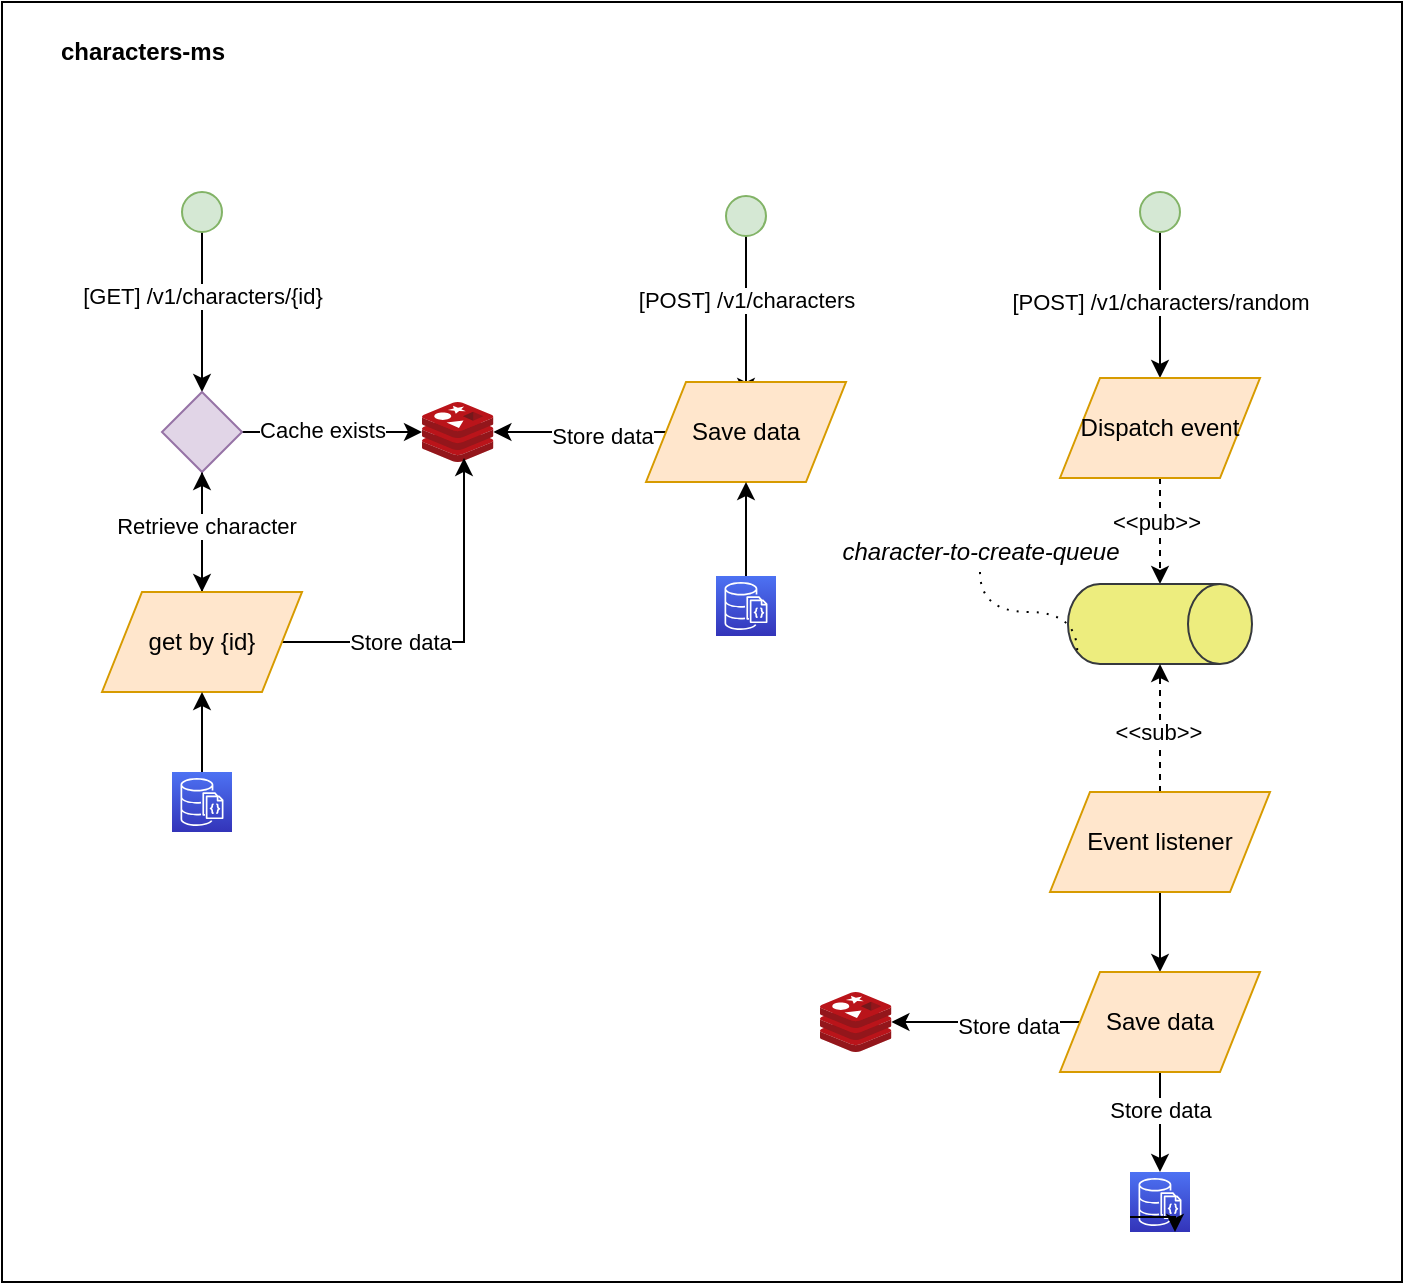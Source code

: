 <mxfile version="14.5.1" type="device"><diagram id="KNGHb32XsI2gYZQYKJpA" name="Page-1"><mxGraphModel dx="946" dy="672" grid="1" gridSize="10" guides="1" tooltips="1" connect="1" arrows="1" fold="1" page="1" pageScale="1" pageWidth="850" pageHeight="1100" math="0" shadow="0"><root><mxCell id="0"/><mxCell id="1" parent="0"/><mxCell id="RUAutlWthCLGAEvMfcp8-6" value="" style="rounded=0;whiteSpace=wrap;html=1;" vertex="1" parent="1"><mxGeometry x="110" y="125" width="700" height="640" as="geometry"/></mxCell><mxCell id="RUAutlWthCLGAEvMfcp8-8" value="" style="edgeStyle=orthogonalEdgeStyle;rounded=0;orthogonalLoop=1;jettySize=auto;html=1;" edge="1" parent="1" source="RUAutlWthCLGAEvMfcp8-4" target="RUAutlWthCLGAEvMfcp8-7"><mxGeometry relative="1" as="geometry"/></mxCell><mxCell id="RUAutlWthCLGAEvMfcp8-13" value="[GET] /v1/characters/{id}" style="edgeLabel;html=1;align=center;verticalAlign=middle;resizable=0;points=[];" vertex="1" connectable="0" parent="RUAutlWthCLGAEvMfcp8-8"><mxGeometry x="-0.2" relative="1" as="geometry"><mxPoint as="offset"/></mxGeometry></mxCell><mxCell id="RUAutlWthCLGAEvMfcp8-4" value="" style="ellipse;whiteSpace=wrap;html=1;aspect=fixed;fillColor=#d5e8d4;strokeColor=#82b366;" vertex="1" parent="1"><mxGeometry x="200" y="220" width="20" height="20" as="geometry"/></mxCell><mxCell id="RUAutlWthCLGAEvMfcp8-11" value="" style="edgeStyle=orthogonalEdgeStyle;rounded=0;orthogonalLoop=1;jettySize=auto;html=1;" edge="1" parent="1" source="RUAutlWthCLGAEvMfcp8-7" target="RUAutlWthCLGAEvMfcp8-10"><mxGeometry relative="1" as="geometry"/></mxCell><mxCell id="RUAutlWthCLGAEvMfcp8-12" value="Cache exists" style="edgeLabel;html=1;align=center;verticalAlign=middle;resizable=0;points=[];" vertex="1" connectable="0" parent="RUAutlWthCLGAEvMfcp8-11"><mxGeometry x="-0.114" y="1" relative="1" as="geometry"><mxPoint as="offset"/></mxGeometry></mxCell><mxCell id="RUAutlWthCLGAEvMfcp8-17" value="" style="edgeStyle=orthogonalEdgeStyle;rounded=0;orthogonalLoop=1;jettySize=auto;html=1;" edge="1" parent="1" source="RUAutlWthCLGAEvMfcp8-7" target="RUAutlWthCLGAEvMfcp8-15"><mxGeometry relative="1" as="geometry"/></mxCell><mxCell id="RUAutlWthCLGAEvMfcp8-7" value="" style="rhombus;whiteSpace=wrap;html=1;fillColor=#e1d5e7;strokeColor=#9673a6;" vertex="1" parent="1"><mxGeometry x="190" y="320" width="40" height="40" as="geometry"/></mxCell><mxCell id="RUAutlWthCLGAEvMfcp8-10" value="" style="aspect=fixed;html=1;points=[];align=center;image;fontSize=12;image=img/lib/mscae/Cache_Redis_Product.svg;" vertex="1" parent="1"><mxGeometry x="320" y="325" width="35.71" height="30" as="geometry"/></mxCell><mxCell id="RUAutlWthCLGAEvMfcp8-18" style="edgeStyle=orthogonalEdgeStyle;rounded=0;orthogonalLoop=1;jettySize=auto;html=1;entryX=0.5;entryY=1;entryDx=0;entryDy=0;" edge="1" parent="1" source="RUAutlWthCLGAEvMfcp8-15" target="RUAutlWthCLGAEvMfcp8-7"><mxGeometry relative="1" as="geometry"/></mxCell><mxCell id="RUAutlWthCLGAEvMfcp8-19" value="Retrieve character" style="edgeLabel;html=1;align=center;verticalAlign=middle;resizable=0;points=[];" vertex="1" connectable="0" parent="RUAutlWthCLGAEvMfcp8-18"><mxGeometry x="0.1" y="-2" relative="1" as="geometry"><mxPoint as="offset"/></mxGeometry></mxCell><mxCell id="RUAutlWthCLGAEvMfcp8-20" style="edgeStyle=orthogonalEdgeStyle;rounded=0;orthogonalLoop=1;jettySize=auto;html=1;entryX=0.588;entryY=0.933;entryDx=0;entryDy=0;entryPerimeter=0;" edge="1" parent="1" source="RUAutlWthCLGAEvMfcp8-15" target="RUAutlWthCLGAEvMfcp8-10"><mxGeometry relative="1" as="geometry"/></mxCell><mxCell id="RUAutlWthCLGAEvMfcp8-21" value="Store data" style="edgeLabel;html=1;align=center;verticalAlign=middle;resizable=0;points=[];" vertex="1" connectable="0" parent="RUAutlWthCLGAEvMfcp8-20"><mxGeometry x="-0.355" relative="1" as="geometry"><mxPoint as="offset"/></mxGeometry></mxCell><mxCell id="RUAutlWthCLGAEvMfcp8-15" value="get by {id}" style="shape=parallelogram;perimeter=parallelogramPerimeter;whiteSpace=wrap;html=1;fixedSize=1;fillColor=#ffe6cc;strokeColor=#d79b00;" vertex="1" parent="1"><mxGeometry x="160" y="420" width="100" height="50" as="geometry"/></mxCell><mxCell id="RUAutlWthCLGAEvMfcp8-23" value="" style="edgeStyle=orthogonalEdgeStyle;rounded=0;orthogonalLoop=1;jettySize=auto;html=1;" edge="1" parent="1" source="RUAutlWthCLGAEvMfcp8-22" target="RUAutlWthCLGAEvMfcp8-15"><mxGeometry relative="1" as="geometry"/></mxCell><mxCell id="RUAutlWthCLGAEvMfcp8-22" value="" style="points=[[0,0,0],[0.25,0,0],[0.5,0,0],[0.75,0,0],[1,0,0],[0,1,0],[0.25,1,0],[0.5,1,0],[0.75,1,0],[1,1,0],[0,0.25,0],[0,0.5,0],[0,0.75,0],[1,0.25,0],[1,0.5,0],[1,0.75,0]];outlineConnect=0;fontColor=#232F3E;gradientColor=#4D72F3;gradientDirection=north;fillColor=#3334B9;strokeColor=#ffffff;dashed=0;verticalLabelPosition=bottom;verticalAlign=top;align=center;html=1;fontSize=12;fontStyle=0;aspect=fixed;shape=mxgraph.aws4.resourceIcon;resIcon=mxgraph.aws4.documentdb_with_mongodb_compatibility;" vertex="1" parent="1"><mxGeometry x="195" y="510" width="30" height="30" as="geometry"/></mxCell><mxCell id="RUAutlWthCLGAEvMfcp8-24" value="" style="edgeStyle=orthogonalEdgeStyle;rounded=0;orthogonalLoop=1;jettySize=auto;html=1;" edge="1" parent="1" source="RUAutlWthCLGAEvMfcp8-26"><mxGeometry relative="1" as="geometry"><mxPoint x="482" y="322" as="targetPoint"/></mxGeometry></mxCell><mxCell id="RUAutlWthCLGAEvMfcp8-25" value="[POST] /v1/characters" style="edgeLabel;html=1;align=center;verticalAlign=middle;resizable=0;points=[];" vertex="1" connectable="0" parent="RUAutlWthCLGAEvMfcp8-24"><mxGeometry x="-0.2" relative="1" as="geometry"><mxPoint as="offset"/></mxGeometry></mxCell><mxCell id="RUAutlWthCLGAEvMfcp8-26" value="" style="ellipse;whiteSpace=wrap;html=1;aspect=fixed;fillColor=#d5e8d4;strokeColor=#82b366;" vertex="1" parent="1"><mxGeometry x="472" y="222" width="20" height="20" as="geometry"/></mxCell><mxCell id="RUAutlWthCLGAEvMfcp8-40" value="" style="edgeStyle=orthogonalEdgeStyle;rounded=0;orthogonalLoop=1;jettySize=auto;html=1;" edge="1" parent="1" source="RUAutlWthCLGAEvMfcp8-36" target="RUAutlWthCLGAEvMfcp8-10"><mxGeometry relative="1" as="geometry"/></mxCell><mxCell id="RUAutlWthCLGAEvMfcp8-65" value="Store data" style="edgeLabel;html=1;align=center;verticalAlign=middle;resizable=0;points=[];" vertex="1" connectable="0" parent="RUAutlWthCLGAEvMfcp8-40"><mxGeometry x="-0.258" y="2" relative="1" as="geometry"><mxPoint as="offset"/></mxGeometry></mxCell><mxCell id="RUAutlWthCLGAEvMfcp8-36" value="Save data" style="shape=parallelogram;perimeter=parallelogramPerimeter;whiteSpace=wrap;html=1;fixedSize=1;fillColor=#ffe6cc;strokeColor=#d79b00;" vertex="1" parent="1"><mxGeometry x="432" y="315" width="100" height="50" as="geometry"/></mxCell><mxCell id="RUAutlWthCLGAEvMfcp8-39" value="" style="edgeStyle=orthogonalEdgeStyle;rounded=0;orthogonalLoop=1;jettySize=auto;html=1;" edge="1" parent="1" source="RUAutlWthCLGAEvMfcp8-38" target="RUAutlWthCLGAEvMfcp8-36"><mxGeometry relative="1" as="geometry"/></mxCell><mxCell id="RUAutlWthCLGAEvMfcp8-38" value="" style="points=[[0,0,0],[0.25,0,0],[0.5,0,0],[0.75,0,0],[1,0,0],[0,1,0],[0.25,1,0],[0.5,1,0],[0.75,1,0],[1,1,0],[0,0.25,0],[0,0.5,0],[0,0.75,0],[1,0.25,0],[1,0.5,0],[1,0.75,0]];outlineConnect=0;fontColor=#232F3E;gradientColor=#4D72F3;gradientDirection=north;fillColor=#3334B9;strokeColor=#ffffff;dashed=0;verticalLabelPosition=bottom;verticalAlign=top;align=center;html=1;fontSize=12;fontStyle=0;aspect=fixed;shape=mxgraph.aws4.resourceIcon;resIcon=mxgraph.aws4.documentdb_with_mongodb_compatibility;" vertex="1" parent="1"><mxGeometry x="467" y="412" width="30" height="30" as="geometry"/></mxCell><mxCell id="RUAutlWthCLGAEvMfcp8-41" value="" style="edgeStyle=orthogonalEdgeStyle;rounded=0;orthogonalLoop=1;jettySize=auto;html=1;entryX=0.5;entryY=0;entryDx=0;entryDy=0;" edge="1" parent="1" source="RUAutlWthCLGAEvMfcp8-43" target="RUAutlWthCLGAEvMfcp8-44"><mxGeometry relative="1" as="geometry"><mxPoint x="689" y="320" as="targetPoint"/></mxGeometry></mxCell><mxCell id="RUAutlWthCLGAEvMfcp8-42" value="[POST] /v1/characters/random" style="edgeLabel;html=1;align=center;verticalAlign=middle;resizable=0;points=[];" vertex="1" connectable="0" parent="RUAutlWthCLGAEvMfcp8-41"><mxGeometry x="-0.2" relative="1" as="geometry"><mxPoint y="6" as="offset"/></mxGeometry></mxCell><mxCell id="RUAutlWthCLGAEvMfcp8-43" value="" style="ellipse;whiteSpace=wrap;html=1;aspect=fixed;fillColor=#d5e8d4;strokeColor=#82b366;" vertex="1" parent="1"><mxGeometry x="679" y="220" width="20" height="20" as="geometry"/></mxCell><mxCell id="RUAutlWthCLGAEvMfcp8-53" value="" style="edgeStyle=orthogonalEdgeStyle;rounded=0;orthogonalLoop=1;jettySize=auto;html=1;entryX=0;entryY=0.5;entryDx=0;entryDy=0;entryPerimeter=0;dashed=1;" edge="1" parent="1" source="RUAutlWthCLGAEvMfcp8-44" target="RUAutlWthCLGAEvMfcp8-47"><mxGeometry relative="1" as="geometry"/></mxCell><mxCell id="RUAutlWthCLGAEvMfcp8-68" value="&amp;lt;&amp;lt;pub&amp;gt;&amp;gt;" style="edgeLabel;html=1;align=center;verticalAlign=middle;resizable=0;points=[];" vertex="1" connectable="0" parent="RUAutlWthCLGAEvMfcp8-53"><mxGeometry x="-0.17" y="-2" relative="1" as="geometry"><mxPoint as="offset"/></mxGeometry></mxCell><mxCell id="RUAutlWthCLGAEvMfcp8-44" value="Dispatch event" style="shape=parallelogram;perimeter=parallelogramPerimeter;whiteSpace=wrap;html=1;fixedSize=1;fillColor=#ffe6cc;strokeColor=#d79b00;" vertex="1" parent="1"><mxGeometry x="639" y="313" width="100" height="50" as="geometry"/></mxCell><mxCell id="RUAutlWthCLGAEvMfcp8-47" value="" style="shape=cylinder3;whiteSpace=wrap;html=1;boundedLbl=1;backgroundOutline=1;size=16;rotation=90;strokeColor=#36393d;gradientDirection=east;fillColor=#EDED7E;" vertex="1" parent="1"><mxGeometry x="669" y="390" width="40" height="92" as="geometry"/></mxCell><mxCell id="RUAutlWthCLGAEvMfcp8-72" style="edgeStyle=orthogonalEdgeStyle;curved=1;rounded=0;orthogonalLoop=1;jettySize=auto;html=1;entryX=0.855;entryY=1;entryDx=0;entryDy=-4.64;entryPerimeter=0;dashed=1;dashPattern=1 4;startArrow=none;startFill=0;endArrow=none;endFill=0;" edge="1" parent="1" source="RUAutlWthCLGAEvMfcp8-49" target="RUAutlWthCLGAEvMfcp8-47"><mxGeometry relative="1" as="geometry"/></mxCell><mxCell id="RUAutlWthCLGAEvMfcp8-49" value="&lt;i&gt;character-to-create-queue&lt;/i&gt;" style="text;html=1;align=center;verticalAlign=middle;resizable=0;points=[];autosize=1;" vertex="1" parent="1"><mxGeometry x="524" y="390" width="150" height="20" as="geometry"/></mxCell><mxCell id="RUAutlWthCLGAEvMfcp8-52" value="" style="edgeStyle=orthogonalEdgeStyle;rounded=0;orthogonalLoop=1;jettySize=auto;html=1;dashed=1;" edge="1" parent="1" source="RUAutlWthCLGAEvMfcp8-50" target="RUAutlWthCLGAEvMfcp8-47"><mxGeometry relative="1" as="geometry"/></mxCell><mxCell id="RUAutlWthCLGAEvMfcp8-69" value="&amp;lt;&amp;lt;sub&amp;gt;&amp;gt;" style="edgeLabel;html=1;align=center;verticalAlign=middle;resizable=0;points=[];" vertex="1" connectable="0" parent="RUAutlWthCLGAEvMfcp8-52"><mxGeometry x="-0.062" y="1" relative="1" as="geometry"><mxPoint as="offset"/></mxGeometry></mxCell><mxCell id="RUAutlWthCLGAEvMfcp8-56" value="" style="edgeStyle=orthogonalEdgeStyle;rounded=0;orthogonalLoop=1;jettySize=auto;html=1;" edge="1" parent="1" source="RUAutlWthCLGAEvMfcp8-50" target="RUAutlWthCLGAEvMfcp8-55"><mxGeometry relative="1" as="geometry"/></mxCell><mxCell id="RUAutlWthCLGAEvMfcp8-50" value="Event listener" style="shape=parallelogram;perimeter=parallelogramPerimeter;whiteSpace=wrap;html=1;fixedSize=1;fillColor=#ffe6cc;strokeColor=#d79b00;" vertex="1" parent="1"><mxGeometry x="634" y="520" width="110" height="50" as="geometry"/></mxCell><mxCell id="RUAutlWthCLGAEvMfcp8-61" value="" style="edgeStyle=orthogonalEdgeStyle;rounded=0;orthogonalLoop=1;jettySize=auto;html=1;" edge="1" parent="1" source="RUAutlWthCLGAEvMfcp8-55" target="RUAutlWthCLGAEvMfcp8-57"><mxGeometry relative="1" as="geometry"/></mxCell><mxCell id="RUAutlWthCLGAEvMfcp8-64" value="Store data" style="edgeLabel;html=1;align=center;verticalAlign=middle;resizable=0;points=[];" vertex="1" connectable="0" parent="RUAutlWthCLGAEvMfcp8-61"><mxGeometry x="-0.24" relative="1" as="geometry"><mxPoint as="offset"/></mxGeometry></mxCell><mxCell id="RUAutlWthCLGAEvMfcp8-62" value="" style="edgeStyle=orthogonalEdgeStyle;rounded=0;orthogonalLoop=1;jettySize=auto;html=1;" edge="1" parent="1" source="RUAutlWthCLGAEvMfcp8-55" target="RUAutlWthCLGAEvMfcp8-60"><mxGeometry relative="1" as="geometry"/></mxCell><mxCell id="RUAutlWthCLGAEvMfcp8-63" value="Store data" style="edgeLabel;html=1;align=center;verticalAlign=middle;resizable=0;points=[];" vertex="1" connectable="0" parent="RUAutlWthCLGAEvMfcp8-62"><mxGeometry x="-0.222" y="2" relative="1" as="geometry"><mxPoint as="offset"/></mxGeometry></mxCell><mxCell id="RUAutlWthCLGAEvMfcp8-55" value="Save data" style="shape=parallelogram;perimeter=parallelogramPerimeter;whiteSpace=wrap;html=1;fixedSize=1;fillColor=#ffe6cc;strokeColor=#d79b00;" vertex="1" parent="1"><mxGeometry x="639" y="610" width="100" height="50" as="geometry"/></mxCell><mxCell id="RUAutlWthCLGAEvMfcp8-57" value="" style="points=[[0,0,0],[0.25,0,0],[0.5,0,0],[0.75,0,0],[1,0,0],[0,1,0],[0.25,1,0],[0.5,1,0],[0.75,1,0],[1,1,0],[0,0.25,0],[0,0.5,0],[0,0.75,0],[1,0.25,0],[1,0.5,0],[1,0.75,0]];outlineConnect=0;fontColor=#232F3E;gradientColor=#4D72F3;gradientDirection=north;fillColor=#3334B9;strokeColor=#ffffff;dashed=0;verticalLabelPosition=bottom;verticalAlign=top;align=center;html=1;fontSize=12;fontStyle=0;aspect=fixed;shape=mxgraph.aws4.resourceIcon;resIcon=mxgraph.aws4.documentdb_with_mongodb_compatibility;" vertex="1" parent="1"><mxGeometry x="674" y="710" width="30" height="30" as="geometry"/></mxCell><mxCell id="RUAutlWthCLGAEvMfcp8-59" style="edgeStyle=orthogonalEdgeStyle;rounded=0;orthogonalLoop=1;jettySize=auto;html=1;exitX=0;exitY=0.75;exitDx=0;exitDy=0;exitPerimeter=0;entryX=0.75;entryY=1;entryDx=0;entryDy=0;entryPerimeter=0;" edge="1" parent="1" source="RUAutlWthCLGAEvMfcp8-57" target="RUAutlWthCLGAEvMfcp8-57"><mxGeometry relative="1" as="geometry"/></mxCell><mxCell id="RUAutlWthCLGAEvMfcp8-60" value="" style="aspect=fixed;html=1;points=[];align=center;image;fontSize=12;image=img/lib/mscae/Cache_Redis_Product.svg;" vertex="1" parent="1"><mxGeometry x="519" y="620" width="35.71" height="30" as="geometry"/></mxCell><mxCell id="RUAutlWthCLGAEvMfcp8-66" value="characters-ms" style="text;html=1;align=center;verticalAlign=middle;resizable=0;points=[];autosize=1;fontStyle=1" vertex="1" parent="1"><mxGeometry x="130" y="140" width="100" height="20" as="geometry"/></mxCell></root></mxGraphModel></diagram></mxfile>